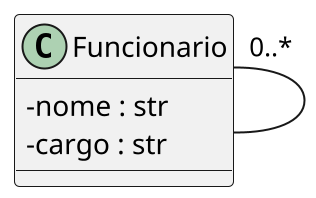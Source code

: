 @startuml

skinparam classAttributeIconSize 0
scale 2.0

class Funcionario {
    - nome : str
    - cargo : str
}

Funcionario "0..*" -- Funcionario

@enduml
